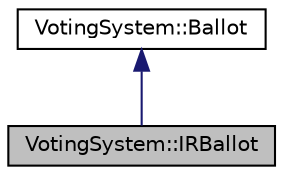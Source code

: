 digraph "VotingSystem::IRBallot"
{
 // LATEX_PDF_SIZE
  edge [fontname="Helvetica",fontsize="10",labelfontname="Helvetica",labelfontsize="10"];
  node [fontname="Helvetica",fontsize="10",shape=record];
  Node1 [label="VotingSystem::IRBallot",height=0.2,width=0.4,color="black", fillcolor="grey75", style="filled", fontcolor="black",tooltip="A basic IRBallot class that inherits from Ballot."];
  Node2 -> Node1 [dir="back",color="midnightblue",fontsize="10",style="solid",fontname="Helvetica"];
  Node2 [label="VotingSystem::Ballot",height=0.2,width=0.4,color="black", fillcolor="white", style="filled",URL="$classVotingSystem_1_1Ballot.html",tooltip="A basic Ballot class."];
}
